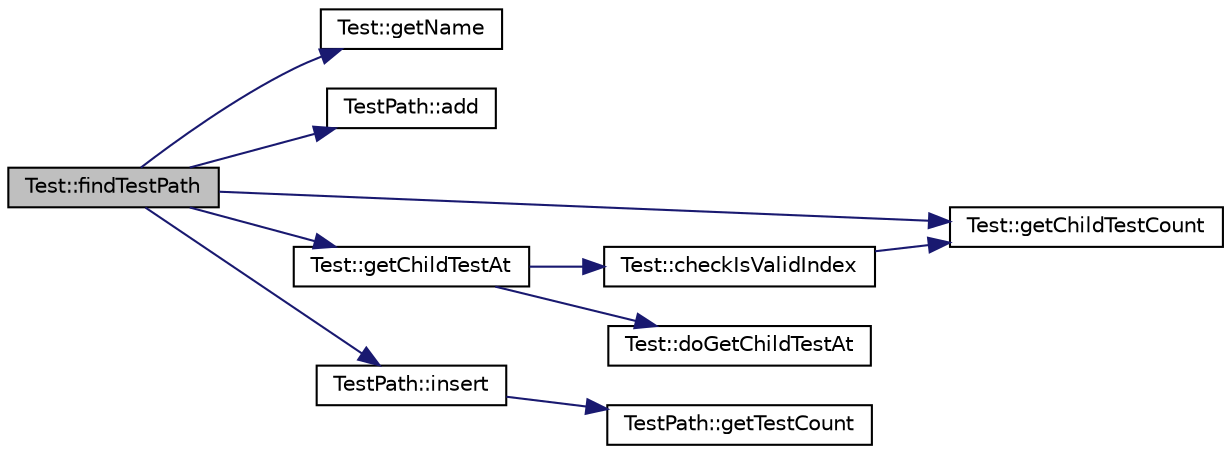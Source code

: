 digraph "Test::findTestPath"
{
  edge [fontname="Helvetica",fontsize="10",labelfontname="Helvetica",labelfontsize="10"];
  node [fontname="Helvetica",fontsize="10",shape=record];
  rankdir="LR";
  Node1 [label="Test::findTestPath",height=0.2,width=0.4,color="black", fillcolor="grey75", style="filled", fontcolor="black"];
  Node1 -> Node2 [color="midnightblue",fontsize="10",style="solid"];
  Node2 [label="Test::getName",height=0.2,width=0.4,color="black", fillcolor="white", style="filled",URL="$class_test.html#a5e024da199f811a33264e432c21dcc94",tooltip="Returns the test name. "];
  Node1 -> Node3 [color="midnightblue",fontsize="10",style="solid"];
  Node3 [label="TestPath::add",height=0.2,width=0.4,color="black", fillcolor="white", style="filled",URL="$class_test_path.html#a95d741bf763f472313a6bc6614f29efb",tooltip="Adds a test to the path. "];
  Node1 -> Node4 [color="midnightblue",fontsize="10",style="solid"];
  Node4 [label="Test::getChildTestCount",height=0.2,width=0.4,color="black", fillcolor="white", style="filled",URL="$class_test.html#a7aaab95037b7222573471074c56df85b",tooltip="Returns the number of direct child of the test. "];
  Node1 -> Node5 [color="midnightblue",fontsize="10",style="solid"];
  Node5 [label="Test::getChildTestAt",height=0.2,width=0.4,color="black", fillcolor="white", style="filled",URL="$class_test.html#a5311b8b24ec3d92f749272f5c642d42f",tooltip="Returns the child test of the specified index. "];
  Node5 -> Node6 [color="midnightblue",fontsize="10",style="solid"];
  Node6 [label="Test::checkIsValidIndex",height=0.2,width=0.4,color="black", fillcolor="white", style="filled",URL="$class_test.html#a74f13006fbb12c41bf4afaf1f232b284"];
  Node6 -> Node4 [color="midnightblue",fontsize="10",style="solid"];
  Node5 -> Node7 [color="midnightblue",fontsize="10",style="solid"];
  Node7 [label="Test::doGetChildTestAt",height=0.2,width=0.4,color="black", fillcolor="white", style="filled",URL="$class_test.html#a5c2ca854987799dca293ba78689bf64d",tooltip="Returns the child test of the specified valid index. "];
  Node1 -> Node8 [color="midnightblue",fontsize="10",style="solid"];
  Node8 [label="TestPath::insert",height=0.2,width=0.4,color="black", fillcolor="white", style="filled",URL="$class_test_path.html#afd3a125a947101c345b8dc9f9df4cb97",tooltip="Inserts a test at the specified index. "];
  Node8 -> Node9 [color="midnightblue",fontsize="10",style="solid"];
  Node9 [label="TestPath::getTestCount",height=0.2,width=0.4,color="black", fillcolor="white", style="filled",URL="$class_test_path.html#abddfb30585d9888b4914603071b0676e",tooltip="Returns the number of tests in the path. "];
}
